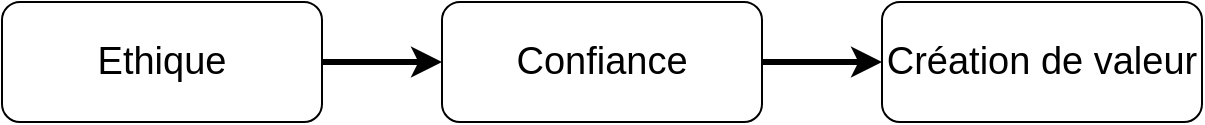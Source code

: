 <mxfile version="24.7.8" pages="2">
  <diagram name="Ethique et création de valeur" id="2Bv8oGvKT3uj6jVTQMCg">
    <mxGraphModel dx="954" dy="580" grid="1" gridSize="10" guides="1" tooltips="1" connect="1" arrows="1" fold="1" page="1" pageScale="1" pageWidth="827" pageHeight="1169" math="0" shadow="0">
      <root>
        <mxCell id="0" />
        <mxCell id="1" parent="0" />
        <mxCell id="YhaYp33383aVtSF1S5Rb-2" style="edgeStyle=orthogonalEdgeStyle;rounded=0;orthogonalLoop=1;jettySize=auto;html=1;strokeWidth=3;" parent="1" source="YhaYp33383aVtSF1S5Rb-1" edge="1">
          <mxGeometry relative="1" as="geometry">
            <mxPoint x="380" y="230" as="targetPoint" />
          </mxGeometry>
        </mxCell>
        <mxCell id="YhaYp33383aVtSF1S5Rb-1" value="&lt;font style=&quot;font-size: 19px;&quot;&gt;Ethique&lt;/font&gt;" style="text;html=1;align=center;verticalAlign=middle;whiteSpace=wrap;rounded=1;strokeColor=default;" parent="1" vertex="1">
          <mxGeometry x="160" y="200" width="160" height="60" as="geometry" />
        </mxCell>
        <mxCell id="YhaYp33383aVtSF1S5Rb-5" value="" style="edgeStyle=orthogonalEdgeStyle;rounded=0;orthogonalLoop=1;jettySize=auto;html=1;strokeWidth=3;" parent="1" source="YhaYp33383aVtSF1S5Rb-3" target="YhaYp33383aVtSF1S5Rb-4" edge="1">
          <mxGeometry relative="1" as="geometry" />
        </mxCell>
        <mxCell id="YhaYp33383aVtSF1S5Rb-3" value="&lt;font style=&quot;font-size: 19px;&quot;&gt;Confiance&lt;/font&gt;" style="text;html=1;align=center;verticalAlign=middle;whiteSpace=wrap;rounded=1;strokeColor=default;" parent="1" vertex="1">
          <mxGeometry x="380" y="200" width="160" height="60" as="geometry" />
        </mxCell>
        <mxCell id="YhaYp33383aVtSF1S5Rb-4" value="&lt;font style=&quot;font-size: 19px;&quot;&gt;Création de valeur&lt;/font&gt;" style="text;html=1;align=center;verticalAlign=middle;whiteSpace=wrap;rounded=1;strokeColor=default;" parent="1" vertex="1">
          <mxGeometry x="600" y="200" width="160" height="60" as="geometry" />
        </mxCell>
      </root>
    </mxGraphModel>
  </diagram>
  <diagram id="0p3VZiqYlpUzxZhjHwBp" name="Ethique et Société">
    <mxGraphModel dx="954" dy="580" grid="1" gridSize="10" guides="1" tooltips="1" connect="1" arrows="1" fold="1" page="1" pageScale="1" pageWidth="827" pageHeight="1169" math="0" shadow="0">
      <root>
        <mxCell id="0" />
        <mxCell id="1" parent="0" />
        <mxCell id="J5e9pOw6ii3n4gVRZdJH-8" value="Ambition de la déclaration de Montréal" style="rounded=0;whiteSpace=wrap;html=1;verticalAlign=top;fontSize=17;fontStyle=1" vertex="1" parent="1">
          <mxGeometry x="570" y="100" width="370" height="340" as="geometry" />
        </mxCell>
        <mxCell id="J5e9pOw6ii3n4gVRZdJH-7" value="L&#39;IA en 2018" style="rounded=0;whiteSpace=wrap;html=1;verticalAlign=top;fontSize=17;fontStyle=1" vertex="1" parent="1">
          <mxGeometry x="190" y="100" width="370" height="340" as="geometry" />
        </mxCell>
        <mxCell id="J5e9pOw6ii3n4gVRZdJH-1" value="&lt;font style=&quot;font-size: 21px;&quot;&gt;&lt;b&gt;Economie&lt;/b&gt;&lt;/font&gt;" style="ellipse;whiteSpace=wrap;html=1;aspect=fixed;gradientColor=none;" vertex="1" parent="1">
          <mxGeometry x="230" y="130" width="170" height="170" as="geometry" />
        </mxCell>
        <mxCell id="J5e9pOw6ii3n4gVRZdJH-2" value="&lt;font style=&quot;font-size: 21px;&quot;&gt;&lt;b&gt;Technologie&lt;/b&gt;&lt;/font&gt;" style="ellipse;whiteSpace=wrap;html=1;aspect=fixed;" vertex="1" parent="1">
          <mxGeometry x="370" y="130" width="170" height="170" as="geometry" />
        </mxCell>
        <mxCell id="J5e9pOw6ii3n4gVRZdJH-5" value="&lt;font style=&quot;font-size: 21px;&quot;&gt;&lt;b&gt;Economie&lt;/b&gt;&lt;/font&gt;" style="ellipse;whiteSpace=wrap;html=1;aspect=fixed;gradientColor=none;" vertex="1" parent="1">
          <mxGeometry x="595" y="135" width="170" height="170" as="geometry" />
        </mxCell>
        <mxCell id="J5e9pOw6ii3n4gVRZdJH-6" value="&lt;font style=&quot;font-size: 21px;&quot;&gt;&lt;b&gt;Technologie&lt;/b&gt;&lt;/font&gt;" style="ellipse;whiteSpace=wrap;html=1;aspect=fixed;" vertex="1" parent="1">
          <mxGeometry x="735" y="135" width="170" height="170" as="geometry" />
        </mxCell>
        <mxCell id="J5e9pOw6ii3n4gVRZdJH-3" value="&lt;font style=&quot;font-size: 21px;&quot;&gt;&lt;b&gt;Société&lt;/b&gt;&lt;/font&gt;" style="ellipse;whiteSpace=wrap;html=1;aspect=fixed;" vertex="1" parent="1">
          <mxGeometry x="605" y="235" width="170" height="170" as="geometry" />
        </mxCell>
        <mxCell id="J5e9pOw6ii3n4gVRZdJH-4" value="&lt;font style=&quot;font-size: 21px;&quot;&gt;&lt;b&gt;Ecologie&lt;/b&gt;&lt;/font&gt;" style="ellipse;whiteSpace=wrap;html=1;aspect=fixed;" vertex="1" parent="1">
          <mxGeometry x="745" y="235" width="170" height="170" as="geometry" />
        </mxCell>
      </root>
    </mxGraphModel>
  </diagram>
</mxfile>
